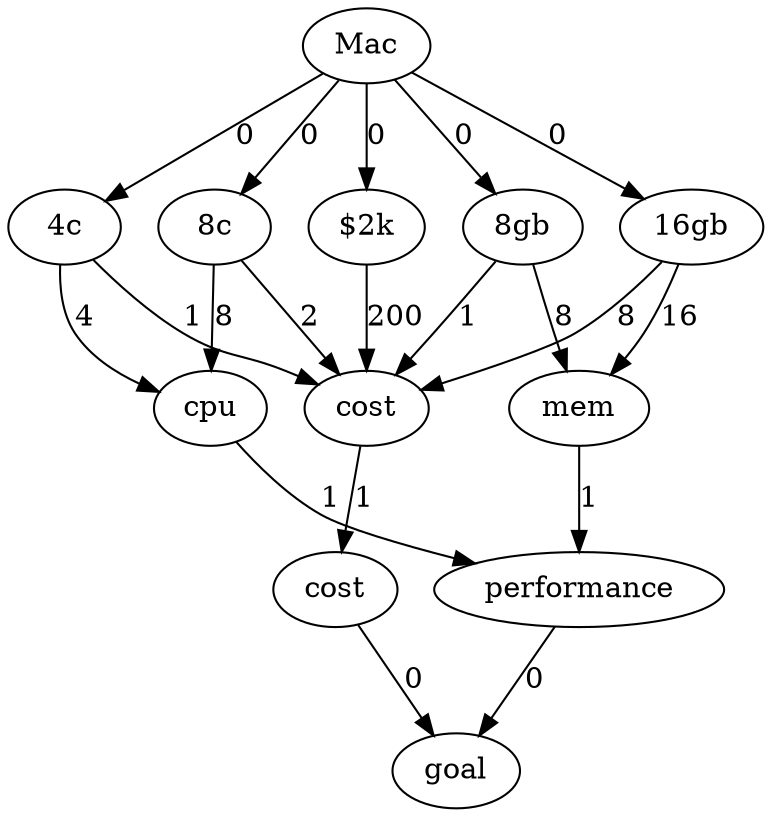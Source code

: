 
digraph {
    
    id_8b39e1c238d24690a3f369d2cca181c5 [label="Mac"]
    id_2f009b676ab84588a7f0595dfa49d603 [label="8gb"]
    id_6a20614a2330431da06ff7ea1d40ac1a [label="16gb"]
    id_e81720e025a84c278b5281b98e43f15d [label="4c"]
    id_8f0bc3b8d03f43ad9af9cacf62d95d60 [label="8c"]
    id_a29bf0611ee14908be780509c3fe9524 [label="$2k"]
    id_3344a7ce9f184915bb5249468c6e77f8 [label="mem"]
    id_48a61bb5b461453c8720be4d061cf0ba [label="cpu"]
    id_cfe1f98a4b8546aa82c7b72a53cd5ffb [label="cost"]
    id_8a6101f40c0b44dd8e4281c243f2129b [label="cost"]
    id_e3adde4b9357404b8586cb99fdc13dfb [label="performance"]
    id_3476acf949fc4e7fae84497891de5750 [label="goal"]

    
    
    id_8b39e1c238d24690a3f369d2cca181c5 -> id_2f009b676ab84588a7f0595dfa49d603 [label="0"]
    
    
    id_8b39e1c238d24690a3f369d2cca181c5 -> id_6a20614a2330431da06ff7ea1d40ac1a [label="0"]
    
    
    id_8b39e1c238d24690a3f369d2cca181c5 -> id_e81720e025a84c278b5281b98e43f15d [label="0"]
    
    
    id_8b39e1c238d24690a3f369d2cca181c5 -> id_8f0bc3b8d03f43ad9af9cacf62d95d60 [label="0"]
    
    
    id_8b39e1c238d24690a3f369d2cca181c5 -> id_a29bf0611ee14908be780509c3fe9524 [label="0"]
    
    
    id_2f009b676ab84588a7f0595dfa49d603 -> id_3344a7ce9f184915bb5249468c6e77f8 [label="8"]
    
    
    id_6a20614a2330431da06ff7ea1d40ac1a -> id_3344a7ce9f184915bb5249468c6e77f8 [label="16"]
    
    
    id_e81720e025a84c278b5281b98e43f15d -> id_48a61bb5b461453c8720be4d061cf0ba [label="4"]
    
    
    id_8f0bc3b8d03f43ad9af9cacf62d95d60 -> id_48a61bb5b461453c8720be4d061cf0ba [label="8"]
    
    
    id_2f009b676ab84588a7f0595dfa49d603 -> id_cfe1f98a4b8546aa82c7b72a53cd5ffb [label="1"]
    
    
    id_6a20614a2330431da06ff7ea1d40ac1a -> id_cfe1f98a4b8546aa82c7b72a53cd5ffb [label="8"]
    
    
    id_e81720e025a84c278b5281b98e43f15d -> id_cfe1f98a4b8546aa82c7b72a53cd5ffb [label="1"]
    
    
    id_8f0bc3b8d03f43ad9af9cacf62d95d60 -> id_cfe1f98a4b8546aa82c7b72a53cd5ffb [label="2"]
    
    
    id_a29bf0611ee14908be780509c3fe9524 -> id_cfe1f98a4b8546aa82c7b72a53cd5ffb [label="200"]
    
    
    id_3344a7ce9f184915bb5249468c6e77f8 -> id_e3adde4b9357404b8586cb99fdc13dfb [label="1"]
    
    
    id_48a61bb5b461453c8720be4d061cf0ba -> id_e3adde4b9357404b8586cb99fdc13dfb [label="1"]
    
    
    id_cfe1f98a4b8546aa82c7b72a53cd5ffb -> id_8a6101f40c0b44dd8e4281c243f2129b [label="1"]
    
    
    id_8a6101f40c0b44dd8e4281c243f2129b -> id_3476acf949fc4e7fae84497891de5750 [label="0"]
    
    
    id_e3adde4b9357404b8586cb99fdc13dfb -> id_3476acf949fc4e7fae84497891de5750 [label="0"]
    
}